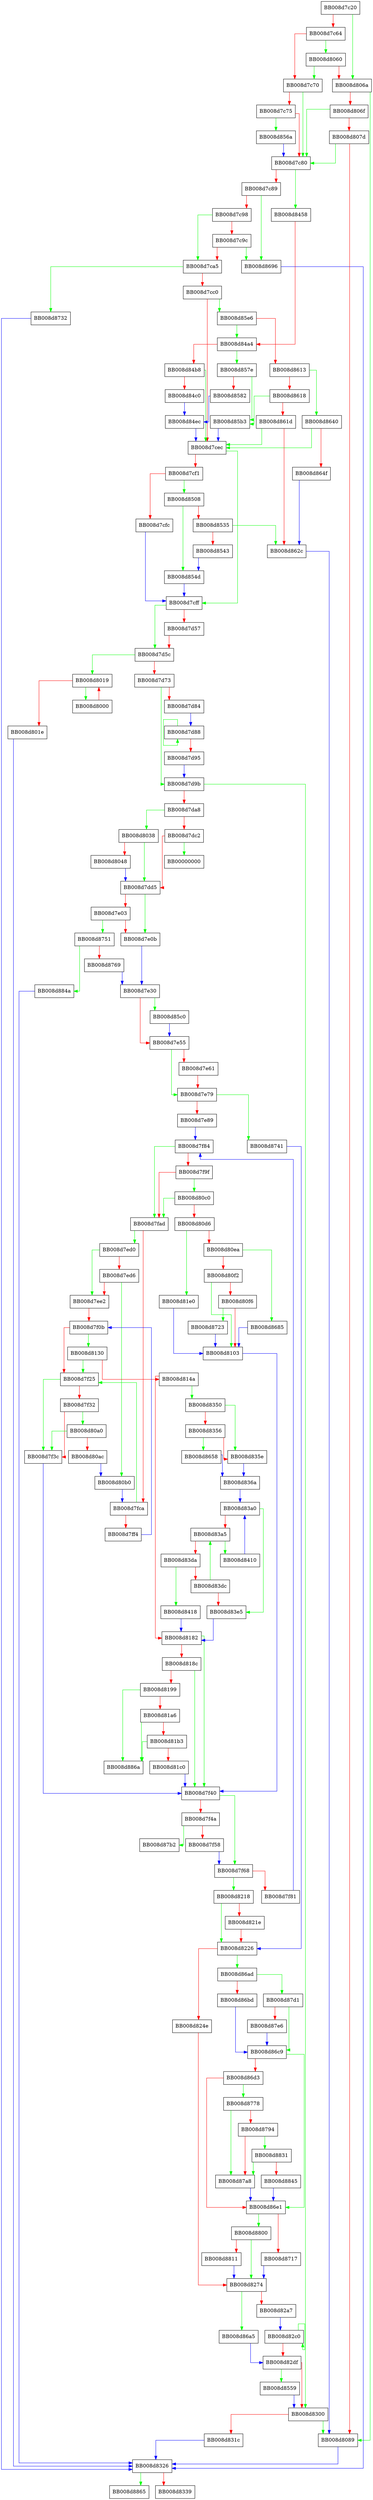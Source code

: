 digraph getaddrinfo {
  node [shape="box"];
  graph [splines=ortho];
  BB008d7c20 -> BB008d806a [color="green"];
  BB008d7c20 -> BB008d7c64 [color="red"];
  BB008d7c64 -> BB008d8060 [color="green"];
  BB008d7c64 -> BB008d7c70 [color="red"];
  BB008d7c70 -> BB008d7c80 [color="green"];
  BB008d7c70 -> BB008d7c75 [color="red"];
  BB008d7c75 -> BB008d856a [color="green"];
  BB008d7c75 -> BB008d7c80 [color="red"];
  BB008d7c80 -> BB008d8458 [color="green"];
  BB008d7c80 -> BB008d7c89 [color="red"];
  BB008d7c89 -> BB008d8696 [color="green"];
  BB008d7c89 -> BB008d7c98 [color="red"];
  BB008d7c98 -> BB008d7ca5 [color="green"];
  BB008d7c98 -> BB008d7c9c [color="red"];
  BB008d7c9c -> BB008d8696 [color="green"];
  BB008d7c9c -> BB008d7ca5 [color="red"];
  BB008d7ca5 -> BB008d8732 [color="green"];
  BB008d7ca5 -> BB008d7cc0 [color="red"];
  BB008d7cc0 -> BB008d85e6 [color="green"];
  BB008d7cc0 -> BB008d7cec [color="red"];
  BB008d7cec -> BB008d7cff [color="green"];
  BB008d7cec -> BB008d7cf1 [color="red"];
  BB008d7cf1 -> BB008d8508 [color="green"];
  BB008d7cf1 -> BB008d7cfc [color="red"];
  BB008d7cfc -> BB008d7cff [color="blue"];
  BB008d7cff -> BB008d7d5c [color="green"];
  BB008d7cff -> BB008d7d57 [color="red"];
  BB008d7d57 -> BB008d7d5c [color="red"];
  BB008d7d5c -> BB008d8019 [color="green"];
  BB008d7d5c -> BB008d7d73 [color="red"];
  BB008d7d73 -> BB008d7d9b [color="green"];
  BB008d7d73 -> BB008d7d84 [color="red"];
  BB008d7d84 -> BB008d7d88 [color="blue"];
  BB008d7d88 -> BB008d7d88 [color="green"];
  BB008d7d88 -> BB008d7d95 [color="red"];
  BB008d7d95 -> BB008d7d9b [color="blue"];
  BB008d7d9b -> BB008d8300 [color="green"];
  BB008d7d9b -> BB008d7da8 [color="red"];
  BB008d7da8 -> BB008d8038 [color="green"];
  BB008d7da8 -> BB008d7dc2 [color="red"];
  BB008d7dc2 -> BB00000000 [color="green"];
  BB008d7dc2 -> BB008d7dd5 [color="red"];
  BB008d7dd5 -> BB008d7e0b [color="green"];
  BB008d7dd5 -> BB008d7e03 [color="red"];
  BB008d7e03 -> BB008d8751 [color="green"];
  BB008d7e03 -> BB008d7e0b [color="red"];
  BB008d7e0b -> BB008d7e30 [color="blue"];
  BB008d7e30 -> BB008d85c0 [color="green"];
  BB008d7e30 -> BB008d7e55 [color="red"];
  BB008d7e55 -> BB008d7e79 [color="green"];
  BB008d7e55 -> BB008d7e61 [color="red"];
  BB008d7e61 -> BB008d7e79 [color="red"];
  BB008d7e79 -> BB008d8741 [color="green"];
  BB008d7e79 -> BB008d7e89 [color="red"];
  BB008d7e89 -> BB008d7f84 [color="blue"];
  BB008d7ed0 -> BB008d7ee2 [color="green"];
  BB008d7ed0 -> BB008d7ed6 [color="red"];
  BB008d7ed6 -> BB008d80b0 [color="green"];
  BB008d7ed6 -> BB008d7ee2 [color="red"];
  BB008d7ee2 -> BB008d7f0b [color="red"];
  BB008d7f0b -> BB008d8130 [color="green"];
  BB008d7f0b -> BB008d7f25 [color="red"];
  BB008d7f25 -> BB008d7f3c [color="green"];
  BB008d7f25 -> BB008d7f32 [color="red"];
  BB008d7f32 -> BB008d80a0 [color="green"];
  BB008d7f32 -> BB008d7f3c [color="red"];
  BB008d7f3c -> BB008d7f40 [color="blue"];
  BB008d7f40 -> BB008d7f68 [color="green"];
  BB008d7f40 -> BB008d7f4a [color="red"];
  BB008d7f4a -> BB008d87b2 [color="green"];
  BB008d7f4a -> BB008d7f58 [color="red"];
  BB008d7f58 -> BB008d7f68 [color="blue"];
  BB008d7f68 -> BB008d8218 [color="green"];
  BB008d7f68 -> BB008d7f81 [color="red"];
  BB008d7f81 -> BB008d7f84 [color="blue"];
  BB008d7f84 -> BB008d7fad [color="green"];
  BB008d7f84 -> BB008d7f9f [color="red"];
  BB008d7f9f -> BB008d80c0 [color="green"];
  BB008d7f9f -> BB008d7fad [color="red"];
  BB008d7fad -> BB008d7ed0 [color="green"];
  BB008d7fad -> BB008d7fca [color="red"];
  BB008d7fca -> BB008d7f25 [color="green"];
  BB008d7fca -> BB008d7ff4 [color="red"];
  BB008d7ff4 -> BB008d7f0b [color="blue"];
  BB008d8000 -> BB008d8019 [color="red"];
  BB008d8019 -> BB008d8000 [color="green"];
  BB008d8019 -> BB008d801e [color="red"];
  BB008d801e -> BB008d8326 [color="blue"];
  BB008d8038 -> BB008d7dd5 [color="green"];
  BB008d8038 -> BB008d8048 [color="red"];
  BB008d8048 -> BB008d7dd5 [color="blue"];
  BB008d8060 -> BB008d7c70 [color="green"];
  BB008d8060 -> BB008d806a [color="red"];
  BB008d806a -> BB008d8089 [color="green"];
  BB008d806a -> BB008d806f [color="red"];
  BB008d806f -> BB008d7c80 [color="green"];
  BB008d806f -> BB008d807d [color="red"];
  BB008d807d -> BB008d7c80 [color="green"];
  BB008d807d -> BB008d8089 [color="red"];
  BB008d8089 -> BB008d8326 [color="blue"];
  BB008d80a0 -> BB008d7f3c [color="green"];
  BB008d80a0 -> BB008d80ac [color="red"];
  BB008d80ac -> BB008d80b0 [color="blue"];
  BB008d80b0 -> BB008d7fca [color="blue"];
  BB008d80c0 -> BB008d7fad [color="green"];
  BB008d80c0 -> BB008d80d6 [color="red"];
  BB008d80d6 -> BB008d81e0 [color="green"];
  BB008d80d6 -> BB008d80ea [color="red"];
  BB008d80ea -> BB008d8685 [color="green"];
  BB008d80ea -> BB008d80f2 [color="red"];
  BB008d80f2 -> BB008d8103 [color="green"];
  BB008d80f2 -> BB008d80f6 [color="red"];
  BB008d80f6 -> BB008d8723 [color="green"];
  BB008d80f6 -> BB008d8103 [color="red"];
  BB008d8103 -> BB008d7f40 [color="blue"];
  BB008d8130 -> BB008d7f25 [color="green"];
  BB008d8130 -> BB008d814a [color="red"];
  BB008d814a -> BB008d8350 [color="green"];
  BB008d814a -> BB008d8182 [color="red"];
  BB008d8182 -> BB008d7f40 [color="green"];
  BB008d8182 -> BB008d818c [color="red"];
  BB008d818c -> BB008d7f40 [color="green"];
  BB008d818c -> BB008d8199 [color="red"];
  BB008d8199 -> BB008d886a [color="green"];
  BB008d8199 -> BB008d81a6 [color="red"];
  BB008d81a6 -> BB008d886a [color="green"];
  BB008d81a6 -> BB008d81b3 [color="red"];
  BB008d81b3 -> BB008d886a [color="green"];
  BB008d81b3 -> BB008d81c0 [color="red"];
  BB008d81c0 -> BB008d7f40 [color="blue"];
  BB008d81e0 -> BB008d8103 [color="blue"];
  BB008d8218 -> BB008d8226 [color="green"];
  BB008d8218 -> BB008d821e [color="red"];
  BB008d821e -> BB008d8226 [color="red"];
  BB008d8226 -> BB008d86ad [color="green"];
  BB008d8226 -> BB008d824e [color="red"];
  BB008d824e -> BB008d8274 [color="red"];
  BB008d8274 -> BB008d86a5 [color="green"];
  BB008d8274 -> BB008d82a7 [color="red"];
  BB008d82a7 -> BB008d82c0 [color="blue"];
  BB008d82c0 -> BB008d82c0 [color="green"];
  BB008d82c0 -> BB008d82df [color="red"];
  BB008d82df -> BB008d8559 [color="green"];
  BB008d82df -> BB008d8300 [color="red"];
  BB008d8300 -> BB008d8089 [color="green"];
  BB008d8300 -> BB008d831c [color="red"];
  BB008d831c -> BB008d8326 [color="blue"];
  BB008d8326 -> BB008d8865 [color="green"];
  BB008d8326 -> BB008d8339 [color="red"];
  BB008d8350 -> BB008d835e [color="green"];
  BB008d8350 -> BB008d8356 [color="red"];
  BB008d8356 -> BB008d8658 [color="green"];
  BB008d8356 -> BB008d835e [color="red"];
  BB008d835e -> BB008d836a [color="blue"];
  BB008d836a -> BB008d83a0 [color="blue"];
  BB008d83a0 -> BB008d83e5 [color="green"];
  BB008d83a0 -> BB008d83a5 [color="red"];
  BB008d83a5 -> BB008d8410 [color="green"];
  BB008d83a5 -> BB008d83da [color="red"];
  BB008d83da -> BB008d8418 [color="green"];
  BB008d83da -> BB008d83dc [color="red"];
  BB008d83dc -> BB008d83a5 [color="green"];
  BB008d83dc -> BB008d83e5 [color="red"];
  BB008d83e5 -> BB008d8182 [color="blue"];
  BB008d8410 -> BB008d83a0 [color="blue"];
  BB008d8418 -> BB008d8182 [color="blue"];
  BB008d8458 -> BB008d84a4 [color="red"];
  BB008d84a4 -> BB008d857e [color="green"];
  BB008d84a4 -> BB008d84b8 [color="red"];
  BB008d84b8 -> BB008d7cec [color="green"];
  BB008d84b8 -> BB008d84c0 [color="red"];
  BB008d84c0 -> BB008d84ec [color="blue"];
  BB008d84ec -> BB008d7cec [color="blue"];
  BB008d8508 -> BB008d854d [color="green"];
  BB008d8508 -> BB008d8535 [color="red"];
  BB008d8535 -> BB008d862c [color="green"];
  BB008d8535 -> BB008d8543 [color="red"];
  BB008d8543 -> BB008d854d [color="blue"];
  BB008d854d -> BB008d7cff [color="blue"];
  BB008d8559 -> BB008d8300 [color="blue"];
  BB008d856a -> BB008d7c80 [color="blue"];
  BB008d857e -> BB008d85b3 [color="green"];
  BB008d857e -> BB008d8582 [color="red"];
  BB008d8582 -> BB008d84ec [color="blue"];
  BB008d85b3 -> BB008d7cec [color="blue"];
  BB008d85c0 -> BB008d7e55 [color="blue"];
  BB008d85e6 -> BB008d84a4 [color="green"];
  BB008d85e6 -> BB008d8613 [color="red"];
  BB008d8613 -> BB008d8640 [color="green"];
  BB008d8613 -> BB008d8618 [color="red"];
  BB008d8618 -> BB008d85b3 [color="green"];
  BB008d8618 -> BB008d861d [color="red"];
  BB008d861d -> BB008d7cec [color="green"];
  BB008d861d -> BB008d862c [color="red"];
  BB008d862c -> BB008d8089 [color="blue"];
  BB008d8640 -> BB008d7cec [color="green"];
  BB008d8640 -> BB008d864f [color="red"];
  BB008d864f -> BB008d862c [color="blue"];
  BB008d8658 -> BB008d836a [color="blue"];
  BB008d8685 -> BB008d8103 [color="blue"];
  BB008d8696 -> BB008d8326 [color="blue"];
  BB008d86a5 -> BB008d82df [color="blue"];
  BB008d86ad -> BB008d87d1 [color="green"];
  BB008d86ad -> BB008d86bd [color="red"];
  BB008d86bd -> BB008d86c9 [color="blue"];
  BB008d86c9 -> BB008d86e1 [color="green"];
  BB008d86c9 -> BB008d86d3 [color="red"];
  BB008d86d3 -> BB008d8778 [color="green"];
  BB008d86d3 -> BB008d86e1 [color="red"];
  BB008d86e1 -> BB008d8800 [color="green"];
  BB008d86e1 -> BB008d8717 [color="red"];
  BB008d8717 -> BB008d8274 [color="blue"];
  BB008d8723 -> BB008d8103 [color="blue"];
  BB008d8732 -> BB008d8326 [color="blue"];
  BB008d8741 -> BB008d8226 [color="blue"];
  BB008d8751 -> BB008d884a [color="green"];
  BB008d8751 -> BB008d8769 [color="red"];
  BB008d8769 -> BB008d7e30 [color="blue"];
  BB008d8778 -> BB008d87a8 [color="green"];
  BB008d8778 -> BB008d8794 [color="red"];
  BB008d8794 -> BB008d8831 [color="green"];
  BB008d8794 -> BB008d87a8 [color="red"];
  BB008d87a8 -> BB008d86e1 [color="blue"];
  BB008d87d1 -> BB008d86c9 [color="green"];
  BB008d87d1 -> BB008d87e6 [color="red"];
  BB008d87e6 -> BB008d86c9 [color="blue"];
  BB008d8800 -> BB008d8274 [color="green"];
  BB008d8800 -> BB008d8811 [color="red"];
  BB008d8811 -> BB008d8274 [color="blue"];
  BB008d8831 -> BB008d87a8 [color="green"];
  BB008d8831 -> BB008d8845 [color="red"];
  BB008d8845 -> BB008d86e1 [color="blue"];
  BB008d884a -> BB008d8326 [color="blue"];
}